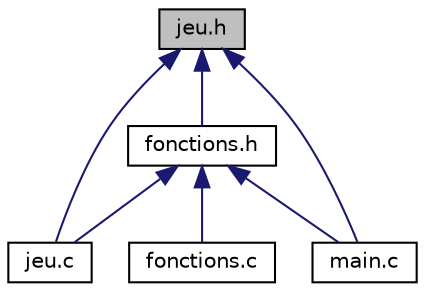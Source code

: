 digraph G
{
  edge [fontname="Helvetica",fontsize="10",labelfontname="Helvetica",labelfontsize="10"];
  node [fontname="Helvetica",fontsize="10",shape=record];
  Node1 [label="jeu.h",height=0.2,width=0.4,color="black", fillcolor="grey75", style="filled" fontcolor="black"];
  Node1 -> Node2 [dir="back",color="midnightblue",fontsize="10",style="solid"];
  Node2 [label="fonctions.h",height=0.2,width=0.4,color="black", fillcolor="white", style="filled",URL="$fonctions_8h.html",tooltip="Fichier contenant les en-tête des fonctions qui sont necessaires à la construction du jeu..."];
  Node2 -> Node3 [dir="back",color="midnightblue",fontsize="10",style="solid"];
  Node3 [label="fonctions.c",height=0.2,width=0.4,color="black", fillcolor="white", style="filled",URL="$fonctions_8c.html",tooltip="Fichier contenant les fonctions necessaire à la construction du jeu."];
  Node2 -> Node4 [dir="back",color="midnightblue",fontsize="10",style="solid"];
  Node4 [label="jeu.c",height=0.2,width=0.4,color="black", fillcolor="white", style="filled",URL="$jeu_8c.html",tooltip="Fichier contenant les fonctions necessaire au déroulement du jeu."];
  Node2 -> Node5 [dir="back",color="midnightblue",fontsize="10",style="solid"];
  Node5 [label="main.c",height=0.2,width=0.4,color="black", fillcolor="white", style="filled",URL="$main_8c.html",tooltip="Programme principal du lancement du jeu awale."];
  Node1 -> Node4 [dir="back",color="midnightblue",fontsize="10",style="solid"];
  Node1 -> Node5 [dir="back",color="midnightblue",fontsize="10",style="solid"];
}
